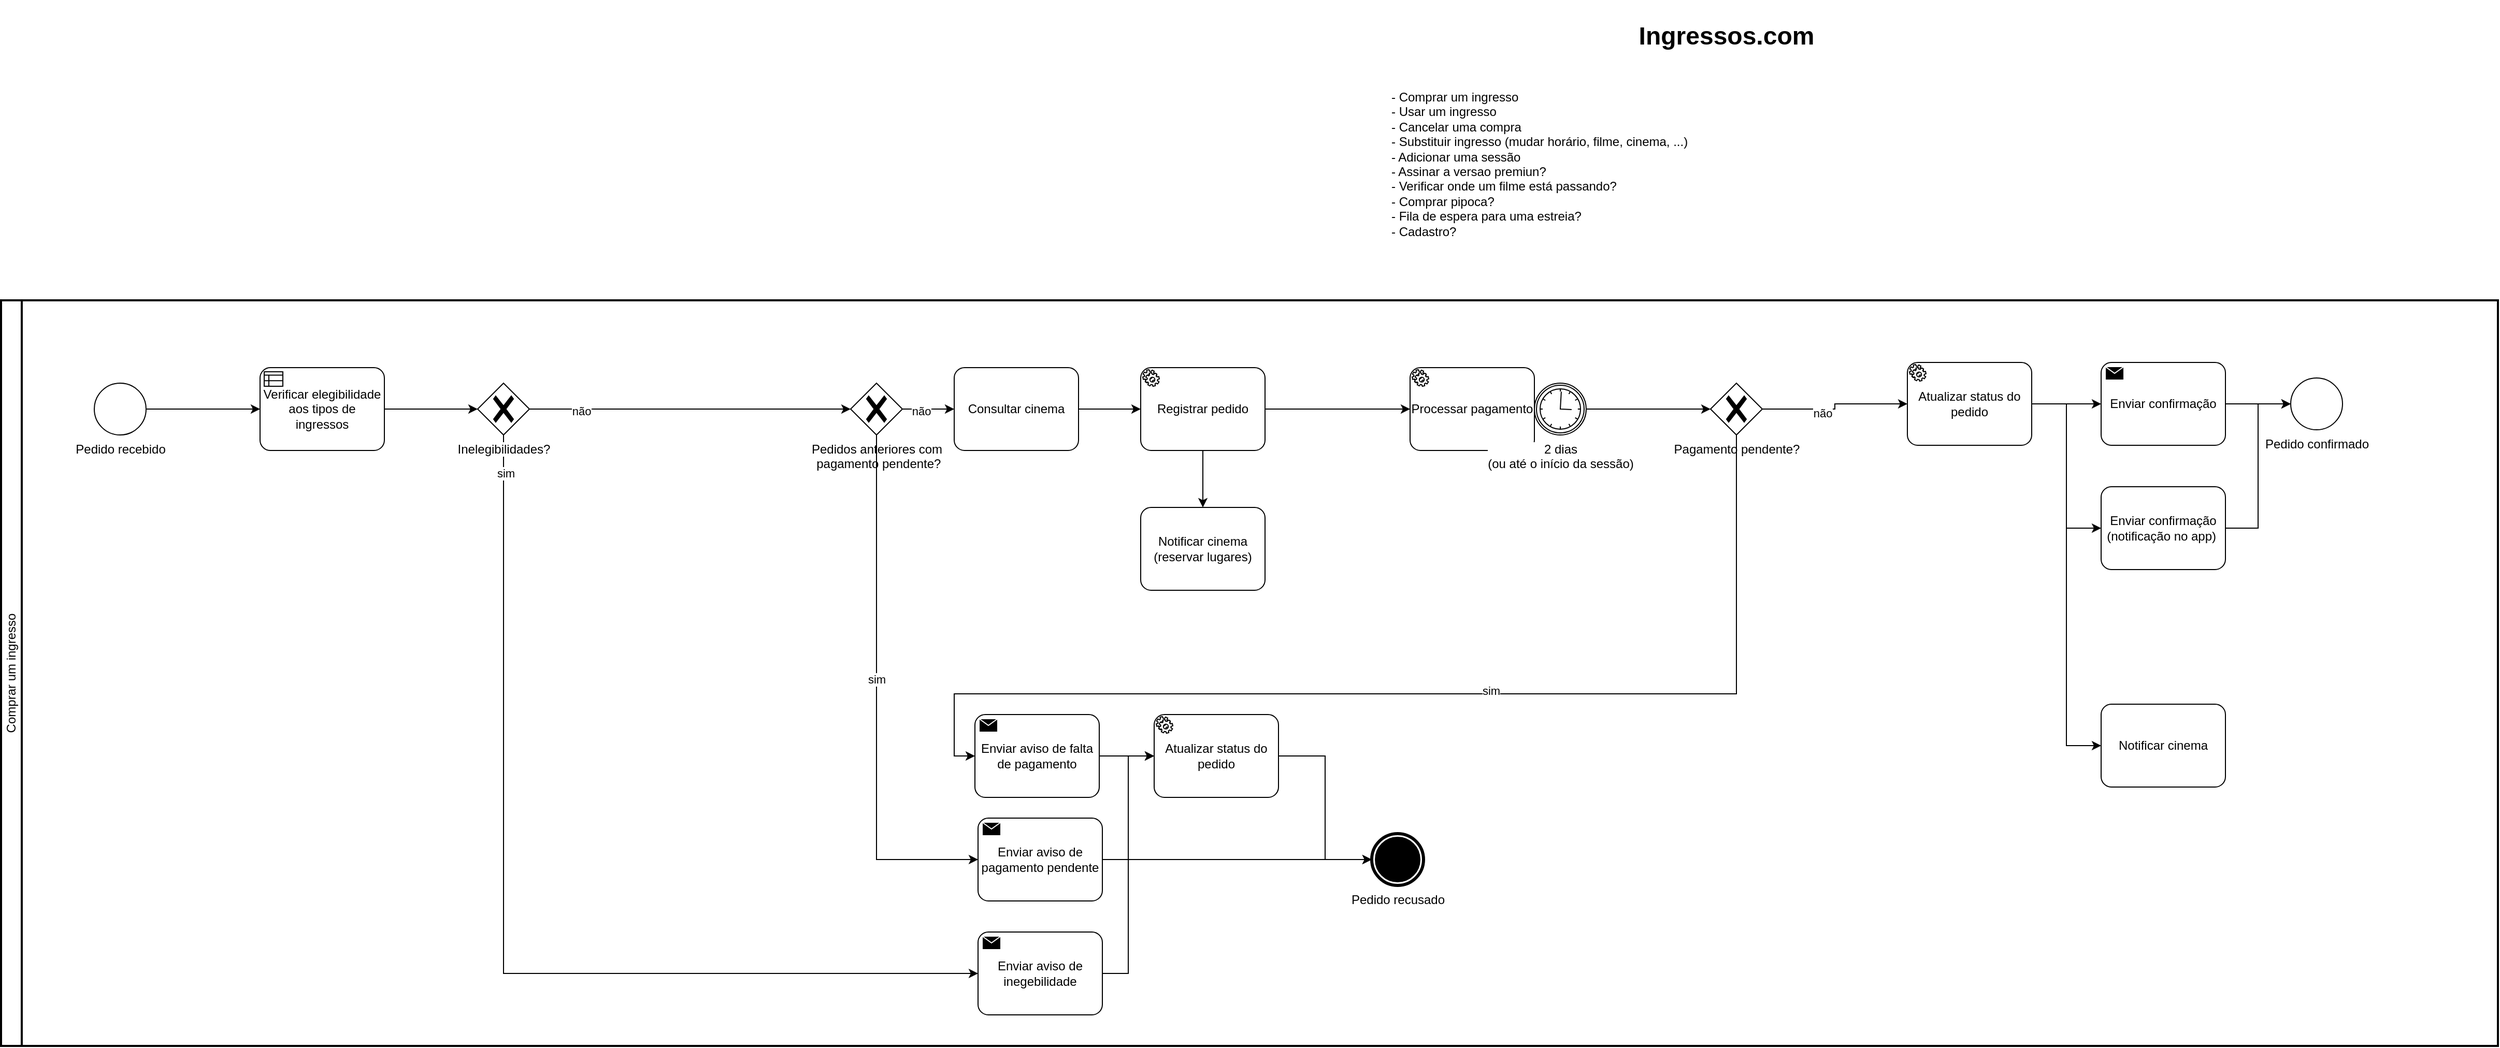 <mxfile version="24.7.16">
  <diagram name="Page-1" id="i0JoWHrgrwpdoupBjsw-">
    <mxGraphModel dx="3155" dy="837" grid="1" gridSize="10" guides="1" tooltips="1" connect="1" arrows="1" fold="1" page="1" pageScale="1" pageWidth="827" pageHeight="1169" math="0" shadow="0">
      <root>
        <mxCell id="0" />
        <mxCell id="1" parent="0" />
        <mxCell id="fopj0CuFSMQbgC9IibL4-1" value="Comprar um ingresso" style="swimlane;html=1;startSize=20;fontStyle=0;collapsible=0;horizontal=0;swimlaneLine=1;swimlaneFillColor=#ffffff;strokeWidth=2;whiteSpace=wrap;" vertex="1" parent="1">
          <mxGeometry x="-1280" y="380" width="2410" height="720" as="geometry" />
        </mxCell>
        <mxCell id="fopj0CuFSMQbgC9IibL4-5" value="Pedido recebido" style="points=[[0.145,0.145,0],[0.5,0,0],[0.855,0.145,0],[1,0.5,0],[0.855,0.855,0],[0.5,1,0],[0.145,0.855,0],[0,0.5,0]];shape=mxgraph.bpmn.event;html=1;verticalLabelPosition=bottom;labelBackgroundColor=#ffffff;verticalAlign=top;align=center;perimeter=ellipsePerimeter;outlineConnect=0;aspect=fixed;outline=standard;symbol=general;" vertex="1" parent="fopj0CuFSMQbgC9IibL4-1">
          <mxGeometry x="90" y="80" width="50" height="50" as="geometry" />
        </mxCell>
        <mxCell id="fopj0CuFSMQbgC9IibL4-7" value="Enviar confirmação" style="points=[[0.25,0,0],[0.5,0,0],[0.75,0,0],[1,0.25,0],[1,0.5,0],[1,0.75,0],[0.75,1,0],[0.5,1,0],[0.25,1,0],[0,0.75,0],[0,0.5,0],[0,0.25,0]];shape=mxgraph.bpmn.task;whiteSpace=wrap;rectStyle=rounded;size=10;html=1;container=1;expand=0;collapsible=0;taskMarker=send;" vertex="1" parent="fopj0CuFSMQbgC9IibL4-1">
          <mxGeometry x="2027" y="60" width="120" height="80" as="geometry" />
        </mxCell>
        <mxCell id="fopj0CuFSMQbgC9IibL4-8" value="Pedido confirmado" style="points=[[0.145,0.145,0],[0.5,0,0],[0.855,0.145,0],[1,0.5,0],[0.855,0.855,0],[0.5,1,0],[0.145,0.855,0],[0,0.5,0]];shape=mxgraph.bpmn.event;html=1;verticalLabelPosition=bottom;labelBackgroundColor=#ffffff;verticalAlign=top;align=center;perimeter=ellipsePerimeter;outlineConnect=0;aspect=fixed;outline=standard;symbol=general;" vertex="1" parent="fopj0CuFSMQbgC9IibL4-1">
          <mxGeometry x="2210" y="75" width="50" height="50" as="geometry" />
        </mxCell>
        <mxCell id="fopj0CuFSMQbgC9IibL4-11" style="edgeStyle=orthogonalEdgeStyle;rounded=0;orthogonalLoop=1;jettySize=auto;html=1;exitX=1;exitY=0.5;exitDx=0;exitDy=0;exitPerimeter=0;entryX=0;entryY=0.5;entryDx=0;entryDy=0;entryPerimeter=0;" edge="1" parent="fopj0CuFSMQbgC9IibL4-1" source="fopj0CuFSMQbgC9IibL4-9" target="fopj0CuFSMQbgC9IibL4-8">
          <mxGeometry relative="1" as="geometry">
            <mxPoint x="1330" y="80" as="targetPoint" />
          </mxGeometry>
        </mxCell>
        <mxCell id="fopj0CuFSMQbgC9IibL4-9" value="Enviar confirmação (notificação no app)&amp;nbsp;" style="points=[[0.25,0,0],[0.5,0,0],[0.75,0,0],[1,0.25,0],[1,0.5,0],[1,0.75,0],[0.75,1,0],[0.5,1,0],[0.25,1,0],[0,0.75,0],[0,0.5,0],[0,0.25,0]];shape=mxgraph.bpmn.task;whiteSpace=wrap;rectStyle=rounded;size=10;html=1;container=1;expand=0;collapsible=0;taskMarker=abstract;" vertex="1" parent="fopj0CuFSMQbgC9IibL4-1">
          <mxGeometry x="2027" y="180" width="120" height="80" as="geometry" />
        </mxCell>
        <mxCell id="fopj0CuFSMQbgC9IibL4-10" style="edgeStyle=orthogonalEdgeStyle;rounded=0;orthogonalLoop=1;jettySize=auto;html=1;exitX=1;exitY=0.5;exitDx=0;exitDy=0;exitPerimeter=0;entryX=0;entryY=0.5;entryDx=0;entryDy=0;entryPerimeter=0;" edge="1" parent="fopj0CuFSMQbgC9IibL4-1" source="fopj0CuFSMQbgC9IibL4-7" target="fopj0CuFSMQbgC9IibL4-8">
          <mxGeometry relative="1" as="geometry" />
        </mxCell>
        <mxCell id="fopj0CuFSMQbgC9IibL4-12" value="Atualizar status do pedido" style="points=[[0.25,0,0],[0.5,0,0],[0.75,0,0],[1,0.25,0],[1,0.5,0],[1,0.75,0],[0.75,1,0],[0.5,1,0],[0.25,1,0],[0,0.75,0],[0,0.5,0],[0,0.25,0]];shape=mxgraph.bpmn.task;whiteSpace=wrap;rectStyle=rounded;size=10;html=1;container=1;expand=0;collapsible=0;taskMarker=service;" vertex="1" parent="fopj0CuFSMQbgC9IibL4-1">
          <mxGeometry x="1840" y="60" width="120" height="80" as="geometry" />
        </mxCell>
        <mxCell id="fopj0CuFSMQbgC9IibL4-13" style="edgeStyle=orthogonalEdgeStyle;rounded=0;orthogonalLoop=1;jettySize=auto;html=1;exitX=1;exitY=0.5;exitDx=0;exitDy=0;exitPerimeter=0;entryX=0;entryY=0.5;entryDx=0;entryDy=0;entryPerimeter=0;" edge="1" parent="fopj0CuFSMQbgC9IibL4-1" source="fopj0CuFSMQbgC9IibL4-12" target="fopj0CuFSMQbgC9IibL4-7">
          <mxGeometry relative="1" as="geometry" />
        </mxCell>
        <mxCell id="fopj0CuFSMQbgC9IibL4-14" style="edgeStyle=orthogonalEdgeStyle;rounded=0;orthogonalLoop=1;jettySize=auto;html=1;exitX=1;exitY=0.5;exitDx=0;exitDy=0;exitPerimeter=0;entryX=0;entryY=0.5;entryDx=0;entryDy=0;entryPerimeter=0;" edge="1" parent="fopj0CuFSMQbgC9IibL4-1" source="fopj0CuFSMQbgC9IibL4-12" target="fopj0CuFSMQbgC9IibL4-9">
          <mxGeometry relative="1" as="geometry" />
        </mxCell>
        <mxCell id="fopj0CuFSMQbgC9IibL4-15" value="Pedidos anteriores com&lt;br&gt;&amp;nbsp;pagamento pendente?" style="points=[[0.25,0.25,0],[0.5,0,0],[0.75,0.25,0],[1,0.5,0],[0.75,0.75,0],[0.5,1,0],[0.25,0.75,0],[0,0.5,0]];shape=mxgraph.bpmn.gateway2;html=1;verticalLabelPosition=bottom;labelBackgroundColor=#ffffff;verticalAlign=top;align=center;perimeter=rhombusPerimeter;outlineConnect=0;outline=none;symbol=none;gwType=exclusive;" vertex="1" parent="fopj0CuFSMQbgC9IibL4-1">
          <mxGeometry x="820" y="80" width="50" height="50" as="geometry" />
        </mxCell>
        <mxCell id="fopj0CuFSMQbgC9IibL4-16" value="Enviar aviso de pagamento pendente" style="points=[[0.25,0,0],[0.5,0,0],[0.75,0,0],[1,0.25,0],[1,0.5,0],[1,0.75,0],[0.75,1,0],[0.5,1,0],[0.25,1,0],[0,0.75,0],[0,0.5,0],[0,0.25,0]];shape=mxgraph.bpmn.task;whiteSpace=wrap;rectStyle=rounded;size=10;html=1;container=1;expand=0;collapsible=0;taskMarker=send;" vertex="1" parent="fopj0CuFSMQbgC9IibL4-1">
          <mxGeometry x="943" y="500" width="120" height="80" as="geometry" />
        </mxCell>
        <mxCell id="fopj0CuFSMQbgC9IibL4-18" value="Processar pagamento" style="points=[[0.25,0,0],[0.5,0,0],[0.75,0,0],[1,0.25,0],[1,0.5,0],[1,0.75,0],[0.75,1,0],[0.5,1,0],[0.25,1,0],[0,0.75,0],[0,0.5,0],[0,0.25,0]];shape=mxgraph.bpmn.task;whiteSpace=wrap;rectStyle=rounded;size=10;html=1;container=1;expand=0;collapsible=0;taskMarker=service;" vertex="1" parent="fopj0CuFSMQbgC9IibL4-1">
          <mxGeometry x="1360" y="65" width="120" height="80" as="geometry" />
        </mxCell>
        <mxCell id="fopj0CuFSMQbgC9IibL4-19" value="Registrar pedido" style="points=[[0.25,0,0],[0.5,0,0],[0.75,0,0],[1,0.25,0],[1,0.5,0],[1,0.75,0],[0.75,1,0],[0.5,1,0],[0.25,1,0],[0,0.75,0],[0,0.5,0],[0,0.25,0]];shape=mxgraph.bpmn.task;whiteSpace=wrap;rectStyle=rounded;size=10;html=1;container=1;expand=0;collapsible=0;taskMarker=service;" vertex="1" parent="fopj0CuFSMQbgC9IibL4-1">
          <mxGeometry x="1100" y="65" width="120" height="80" as="geometry" />
        </mxCell>
        <mxCell id="fopj0CuFSMQbgC9IibL4-21" style="edgeStyle=orthogonalEdgeStyle;rounded=0;orthogonalLoop=1;jettySize=auto;html=1;exitX=0.5;exitY=1;exitDx=0;exitDy=0;exitPerimeter=0;entryX=0;entryY=0.5;entryDx=0;entryDy=0;entryPerimeter=0;" edge="1" parent="fopj0CuFSMQbgC9IibL4-1" source="fopj0CuFSMQbgC9IibL4-15" target="fopj0CuFSMQbgC9IibL4-16">
          <mxGeometry relative="1" as="geometry" />
        </mxCell>
        <mxCell id="fopj0CuFSMQbgC9IibL4-27" value="sim" style="edgeLabel;html=1;align=center;verticalAlign=middle;resizable=0;points=[];" vertex="1" connectable="0" parent="fopj0CuFSMQbgC9IibL4-21">
          <mxGeometry x="-0.073" y="-1" relative="1" as="geometry">
            <mxPoint x="1" as="offset" />
          </mxGeometry>
        </mxCell>
        <mxCell id="fopj0CuFSMQbgC9IibL4-22" value="Pedido recusado" style="points=[[0.145,0.145,0],[0.5,0,0],[0.855,0.145,0],[1,0.5,0],[0.855,0.855,0],[0.5,1,0],[0.145,0.855,0],[0,0.5,0]];shape=mxgraph.bpmn.event;html=1;verticalLabelPosition=bottom;labelBackgroundColor=#ffffff;verticalAlign=top;align=center;perimeter=ellipsePerimeter;outlineConnect=0;aspect=fixed;outline=end;symbol=terminate;" vertex="1" parent="fopj0CuFSMQbgC9IibL4-1">
          <mxGeometry x="1323" y="515" width="50" height="50" as="geometry" />
        </mxCell>
        <mxCell id="fopj0CuFSMQbgC9IibL4-24" value="Atualizar status do pedido" style="points=[[0.25,0,0],[0.5,0,0],[0.75,0,0],[1,0.25,0],[1,0.5,0],[1,0.75,0],[0.75,1,0],[0.5,1,0],[0.25,1,0],[0,0.75,0],[0,0.5,0],[0,0.25,0]];shape=mxgraph.bpmn.task;whiteSpace=wrap;rectStyle=rounded;size=10;html=1;container=1;expand=0;collapsible=0;taskMarker=service;" vertex="1" parent="fopj0CuFSMQbgC9IibL4-1">
          <mxGeometry x="1113" y="400" width="120" height="80" as="geometry" />
        </mxCell>
        <mxCell id="fopj0CuFSMQbgC9IibL4-25" style="edgeStyle=orthogonalEdgeStyle;rounded=0;orthogonalLoop=1;jettySize=auto;html=1;exitX=1;exitY=0.5;exitDx=0;exitDy=0;exitPerimeter=0;entryX=0;entryY=0.5;entryDx=0;entryDy=0;entryPerimeter=0;" edge="1" parent="fopj0CuFSMQbgC9IibL4-1" source="fopj0CuFSMQbgC9IibL4-16" target="fopj0CuFSMQbgC9IibL4-22">
          <mxGeometry relative="1" as="geometry" />
        </mxCell>
        <mxCell id="fopj0CuFSMQbgC9IibL4-26" style="edgeStyle=orthogonalEdgeStyle;rounded=0;orthogonalLoop=1;jettySize=auto;html=1;exitX=1;exitY=0.5;exitDx=0;exitDy=0;exitPerimeter=0;entryX=0;entryY=0.5;entryDx=0;entryDy=0;entryPerimeter=0;" edge="1" parent="fopj0CuFSMQbgC9IibL4-1" source="fopj0CuFSMQbgC9IibL4-24" target="fopj0CuFSMQbgC9IibL4-22">
          <mxGeometry relative="1" as="geometry" />
        </mxCell>
        <mxCell id="fopj0CuFSMQbgC9IibL4-28" style="edgeStyle=orthogonalEdgeStyle;rounded=0;orthogonalLoop=1;jettySize=auto;html=1;exitX=1;exitY=0.5;exitDx=0;exitDy=0;exitPerimeter=0;entryX=0;entryY=0.5;entryDx=0;entryDy=0;entryPerimeter=0;" edge="1" parent="fopj0CuFSMQbgC9IibL4-1" source="fopj0CuFSMQbgC9IibL4-15" target="fopj0CuFSMQbgC9IibL4-53">
          <mxGeometry relative="1" as="geometry" />
        </mxCell>
        <mxCell id="fopj0CuFSMQbgC9IibL4-29" value="não" style="edgeLabel;html=1;align=center;verticalAlign=middle;resizable=0;points=[];" vertex="1" connectable="0" parent="fopj0CuFSMQbgC9IibL4-28">
          <mxGeometry x="-0.299" y="-2" relative="1" as="geometry">
            <mxPoint as="offset" />
          </mxGeometry>
        </mxCell>
        <mxCell id="fopj0CuFSMQbgC9IibL4-30" style="edgeStyle=orthogonalEdgeStyle;rounded=0;orthogonalLoop=1;jettySize=auto;html=1;exitX=1;exitY=0.5;exitDx=0;exitDy=0;exitPerimeter=0;entryX=0;entryY=0.5;entryDx=0;entryDy=0;entryPerimeter=0;" edge="1" parent="fopj0CuFSMQbgC9IibL4-1" source="fopj0CuFSMQbgC9IibL4-5" target="fopj0CuFSMQbgC9IibL4-42">
          <mxGeometry relative="1" as="geometry" />
        </mxCell>
        <mxCell id="fopj0CuFSMQbgC9IibL4-31" style="edgeStyle=orthogonalEdgeStyle;rounded=0;orthogonalLoop=1;jettySize=auto;html=1;exitX=1;exitY=0.5;exitDx=0;exitDy=0;exitPerimeter=0;entryX=0;entryY=0.5;entryDx=0;entryDy=0;entryPerimeter=0;" edge="1" parent="fopj0CuFSMQbgC9IibL4-1" source="fopj0CuFSMQbgC9IibL4-19" target="fopj0CuFSMQbgC9IibL4-18">
          <mxGeometry relative="1" as="geometry" />
        </mxCell>
        <mxCell id="fopj0CuFSMQbgC9IibL4-32" value="Pagamento pendente?" style="points=[[0.25,0.25,0],[0.5,0,0],[0.75,0.25,0],[1,0.5,0],[0.75,0.75,0],[0.5,1,0],[0.25,0.75,0],[0,0.5,0]];shape=mxgraph.bpmn.gateway2;html=1;verticalLabelPosition=bottom;labelBackgroundColor=#ffffff;verticalAlign=top;align=center;perimeter=rhombusPerimeter;outlineConnect=0;outline=none;symbol=none;gwType=exclusive;" vertex="1" parent="fopj0CuFSMQbgC9IibL4-1">
          <mxGeometry x="1650" y="80" width="50" height="50" as="geometry" />
        </mxCell>
        <mxCell id="fopj0CuFSMQbgC9IibL4-34" style="edgeStyle=orthogonalEdgeStyle;rounded=0;orthogonalLoop=1;jettySize=auto;html=1;exitX=1;exitY=0.5;exitDx=0;exitDy=0;exitPerimeter=0;entryX=0;entryY=0.5;entryDx=0;entryDy=0;entryPerimeter=0;" edge="1" parent="fopj0CuFSMQbgC9IibL4-1" source="fopj0CuFSMQbgC9IibL4-18" target="fopj0CuFSMQbgC9IibL4-32">
          <mxGeometry relative="1" as="geometry" />
        </mxCell>
        <mxCell id="fopj0CuFSMQbgC9IibL4-35" style="edgeStyle=orthogonalEdgeStyle;rounded=0;orthogonalLoop=1;jettySize=auto;html=1;exitX=0.5;exitY=1;exitDx=0;exitDy=0;exitPerimeter=0;entryX=0;entryY=0.5;entryDx=0;entryDy=0;entryPerimeter=0;" edge="1" parent="fopj0CuFSMQbgC9IibL4-1" source="fopj0CuFSMQbgC9IibL4-32" target="fopj0CuFSMQbgC9IibL4-43">
          <mxGeometry relative="1" as="geometry">
            <Array as="points">
              <mxPoint x="1675" y="380" />
              <mxPoint x="920" y="380" />
              <mxPoint x="920" y="440" />
            </Array>
          </mxGeometry>
        </mxCell>
        <mxCell id="fopj0CuFSMQbgC9IibL4-36" value="sim" style="edgeLabel;html=1;align=center;verticalAlign=middle;resizable=0;points=[];" vertex="1" connectable="0" parent="fopj0CuFSMQbgC9IibL4-35">
          <mxGeometry x="-0.101" y="-3" relative="1" as="geometry">
            <mxPoint as="offset" />
          </mxGeometry>
        </mxCell>
        <mxCell id="fopj0CuFSMQbgC9IibL4-38" value="2 dias &lt;br&gt;(ou até o início da sessão)" style="points=[[0.145,0.145,0],[0.5,0,0],[0.855,0.145,0],[1,0.5,0],[0.855,0.855,0],[0.5,1,0],[0.145,0.855,0],[0,0.5,0]];shape=mxgraph.bpmn.event;html=1;verticalLabelPosition=bottom;labelBackgroundColor=#ffffff;verticalAlign=top;align=center;perimeter=ellipsePerimeter;outlineConnect=0;aspect=fixed;outline=boundInt;symbol=timer;" vertex="1" parent="fopj0CuFSMQbgC9IibL4-1">
          <mxGeometry x="1480" y="80" width="50" height="50" as="geometry" />
        </mxCell>
        <mxCell id="fopj0CuFSMQbgC9IibL4-39" style="edgeStyle=orthogonalEdgeStyle;rounded=0;orthogonalLoop=1;jettySize=auto;html=1;exitX=1;exitY=0.5;exitDx=0;exitDy=0;exitPerimeter=0;entryX=0;entryY=0.5;entryDx=0;entryDy=0;entryPerimeter=0;" edge="1" parent="fopj0CuFSMQbgC9IibL4-1" source="fopj0CuFSMQbgC9IibL4-32" target="fopj0CuFSMQbgC9IibL4-12">
          <mxGeometry relative="1" as="geometry" />
        </mxCell>
        <mxCell id="fopj0CuFSMQbgC9IibL4-40" value="não" style="edgeLabel;html=1;align=center;verticalAlign=middle;resizable=0;points=[];" vertex="1" connectable="0" parent="fopj0CuFSMQbgC9IibL4-39">
          <mxGeometry x="-0.2" y="-4" relative="1" as="geometry">
            <mxPoint as="offset" />
          </mxGeometry>
        </mxCell>
        <mxCell id="fopj0CuFSMQbgC9IibL4-42" value="Verificar elegibilidade aos tipos de ingressos" style="points=[[0.25,0,0],[0.5,0,0],[0.75,0,0],[1,0.25,0],[1,0.5,0],[1,0.75,0],[0.75,1,0],[0.5,1,0],[0.25,1,0],[0,0.75,0],[0,0.5,0],[0,0.25,0]];shape=mxgraph.bpmn.task;whiteSpace=wrap;rectStyle=rounded;size=10;html=1;container=1;expand=0;collapsible=0;taskMarker=businessRule;" vertex="1" parent="fopj0CuFSMQbgC9IibL4-1">
          <mxGeometry x="250" y="65" width="120" height="80" as="geometry" />
        </mxCell>
        <mxCell id="fopj0CuFSMQbgC9IibL4-43" value="Enviar aviso de falta de pagamento" style="points=[[0.25,0,0],[0.5,0,0],[0.75,0,0],[1,0.25,0],[1,0.5,0],[1,0.75,0],[0.75,1,0],[0.5,1,0],[0.25,1,0],[0,0.75,0],[0,0.5,0],[0,0.25,0]];shape=mxgraph.bpmn.task;whiteSpace=wrap;rectStyle=rounded;size=10;html=1;container=1;expand=0;collapsible=0;taskMarker=send;" vertex="1" parent="fopj0CuFSMQbgC9IibL4-1">
          <mxGeometry x="940" y="400" width="120" height="80" as="geometry" />
        </mxCell>
        <mxCell id="fopj0CuFSMQbgC9IibL4-44" style="edgeStyle=orthogonalEdgeStyle;rounded=0;orthogonalLoop=1;jettySize=auto;html=1;exitX=1;exitY=0.5;exitDx=0;exitDy=0;exitPerimeter=0;entryX=0;entryY=0.5;entryDx=0;entryDy=0;entryPerimeter=0;" edge="1" parent="fopj0CuFSMQbgC9IibL4-1" source="fopj0CuFSMQbgC9IibL4-43" target="fopj0CuFSMQbgC9IibL4-24">
          <mxGeometry relative="1" as="geometry" />
        </mxCell>
        <mxCell id="fopj0CuFSMQbgC9IibL4-45" value="Notificar cinema" style="points=[[0.25,0,0],[0.5,0,0],[0.75,0,0],[1,0.25,0],[1,0.5,0],[1,0.75,0],[0.75,1,0],[0.5,1,0],[0.25,1,0],[0,0.75,0],[0,0.5,0],[0,0.25,0]];shape=mxgraph.bpmn.task;whiteSpace=wrap;rectStyle=rounded;size=10;html=1;container=1;expand=0;collapsible=0;taskMarker=abstract;" vertex="1" parent="fopj0CuFSMQbgC9IibL4-1">
          <mxGeometry x="2027" y="390" width="120" height="80" as="geometry" />
        </mxCell>
        <mxCell id="fopj0CuFSMQbgC9IibL4-46" style="edgeStyle=orthogonalEdgeStyle;rounded=0;orthogonalLoop=1;jettySize=auto;html=1;exitX=1;exitY=0.5;exitDx=0;exitDy=0;exitPerimeter=0;entryX=0;entryY=0.5;entryDx=0;entryDy=0;entryPerimeter=0;" edge="1" parent="fopj0CuFSMQbgC9IibL4-1" source="fopj0CuFSMQbgC9IibL4-12" target="fopj0CuFSMQbgC9IibL4-45">
          <mxGeometry relative="1" as="geometry" />
        </mxCell>
        <mxCell id="fopj0CuFSMQbgC9IibL4-57" style="edgeStyle=orthogonalEdgeStyle;rounded=0;orthogonalLoop=1;jettySize=auto;html=1;exitX=0.5;exitY=1;exitDx=0;exitDy=0;exitPerimeter=0;entryX=0;entryY=0.5;entryDx=0;entryDy=0;entryPerimeter=0;" edge="1" parent="fopj0CuFSMQbgC9IibL4-1" source="fopj0CuFSMQbgC9IibL4-47" target="fopj0CuFSMQbgC9IibL4-55">
          <mxGeometry relative="1" as="geometry">
            <mxPoint x="940" y="650" as="targetPoint" />
          </mxGeometry>
        </mxCell>
        <mxCell id="fopj0CuFSMQbgC9IibL4-58" value="sim" style="edgeLabel;html=1;align=center;verticalAlign=middle;resizable=0;points=[];" vertex="1" connectable="0" parent="fopj0CuFSMQbgC9IibL4-57">
          <mxGeometry x="-0.924" y="2" relative="1" as="geometry">
            <mxPoint as="offset" />
          </mxGeometry>
        </mxCell>
        <mxCell id="fopj0CuFSMQbgC9IibL4-47" value="Inelegibilidades?" style="points=[[0.25,0.25,0],[0.5,0,0],[0.75,0.25,0],[1,0.5,0],[0.75,0.75,0],[0.5,1,0],[0.25,0.75,0],[0,0.5,0]];shape=mxgraph.bpmn.gateway2;html=1;verticalLabelPosition=bottom;labelBackgroundColor=#ffffff;verticalAlign=top;align=center;perimeter=rhombusPerimeter;outlineConnect=0;outline=none;symbol=none;gwType=exclusive;" vertex="1" parent="fopj0CuFSMQbgC9IibL4-1">
          <mxGeometry x="460" y="80" width="50" height="50" as="geometry" />
        </mxCell>
        <mxCell id="fopj0CuFSMQbgC9IibL4-48" style="edgeStyle=orthogonalEdgeStyle;rounded=0;orthogonalLoop=1;jettySize=auto;html=1;exitX=1;exitY=0.5;exitDx=0;exitDy=0;exitPerimeter=0;entryX=0;entryY=0.5;entryDx=0;entryDy=0;entryPerimeter=0;" edge="1" parent="fopj0CuFSMQbgC9IibL4-1" source="fopj0CuFSMQbgC9IibL4-42" target="fopj0CuFSMQbgC9IibL4-47">
          <mxGeometry relative="1" as="geometry" />
        </mxCell>
        <mxCell id="fopj0CuFSMQbgC9IibL4-49" style="edgeStyle=orthogonalEdgeStyle;rounded=0;orthogonalLoop=1;jettySize=auto;html=1;exitX=1;exitY=0.5;exitDx=0;exitDy=0;exitPerimeter=0;entryX=0;entryY=0.5;entryDx=0;entryDy=0;entryPerimeter=0;" edge="1" parent="fopj0CuFSMQbgC9IibL4-1" source="fopj0CuFSMQbgC9IibL4-47" target="fopj0CuFSMQbgC9IibL4-15">
          <mxGeometry relative="1" as="geometry" />
        </mxCell>
        <mxCell id="fopj0CuFSMQbgC9IibL4-50" value="não" style="edgeLabel;html=1;align=center;verticalAlign=middle;resizable=0;points=[];" vertex="1" connectable="0" parent="fopj0CuFSMQbgC9IibL4-49">
          <mxGeometry x="-0.679" y="-2" relative="1" as="geometry">
            <mxPoint as="offset" />
          </mxGeometry>
        </mxCell>
        <mxCell id="fopj0CuFSMQbgC9IibL4-51" value="Notificar cinema&lt;br&gt;(reservar lugares)" style="points=[[0.25,0,0],[0.5,0,0],[0.75,0,0],[1,0.25,0],[1,0.5,0],[1,0.75,0],[0.75,1,0],[0.5,1,0],[0.25,1,0],[0,0.75,0],[0,0.5,0],[0,0.25,0]];shape=mxgraph.bpmn.task;whiteSpace=wrap;rectStyle=rounded;size=10;html=1;container=1;expand=0;collapsible=0;taskMarker=abstract;" vertex="1" parent="fopj0CuFSMQbgC9IibL4-1">
          <mxGeometry x="1100" y="200" width="120" height="80" as="geometry" />
        </mxCell>
        <mxCell id="fopj0CuFSMQbgC9IibL4-52" style="edgeStyle=orthogonalEdgeStyle;rounded=0;orthogonalLoop=1;jettySize=auto;html=1;exitX=0.5;exitY=1;exitDx=0;exitDy=0;exitPerimeter=0;entryX=0.5;entryY=0;entryDx=0;entryDy=0;entryPerimeter=0;" edge="1" parent="fopj0CuFSMQbgC9IibL4-1" source="fopj0CuFSMQbgC9IibL4-19" target="fopj0CuFSMQbgC9IibL4-51">
          <mxGeometry relative="1" as="geometry" />
        </mxCell>
        <mxCell id="fopj0CuFSMQbgC9IibL4-53" value="Consultar cinema" style="points=[[0.25,0,0],[0.5,0,0],[0.75,0,0],[1,0.25,0],[1,0.5,0],[1,0.75,0],[0.75,1,0],[0.5,1,0],[0.25,1,0],[0,0.75,0],[0,0.5,0],[0,0.25,0]];shape=mxgraph.bpmn.task;whiteSpace=wrap;rectStyle=rounded;size=10;html=1;container=1;expand=0;collapsible=0;taskMarker=abstract;" vertex="1" parent="fopj0CuFSMQbgC9IibL4-1">
          <mxGeometry x="920" y="65" width="120" height="80" as="geometry" />
        </mxCell>
        <mxCell id="fopj0CuFSMQbgC9IibL4-54" style="edgeStyle=orthogonalEdgeStyle;rounded=0;orthogonalLoop=1;jettySize=auto;html=1;exitX=1;exitY=0.5;exitDx=0;exitDy=0;exitPerimeter=0;entryX=0;entryY=0.5;entryDx=0;entryDy=0;entryPerimeter=0;" edge="1" parent="fopj0CuFSMQbgC9IibL4-1" source="fopj0CuFSMQbgC9IibL4-53" target="fopj0CuFSMQbgC9IibL4-19">
          <mxGeometry relative="1" as="geometry" />
        </mxCell>
        <mxCell id="fopj0CuFSMQbgC9IibL4-55" value="Enviar aviso de inegebilidade" style="points=[[0.25,0,0],[0.5,0,0],[0.75,0,0],[1,0.25,0],[1,0.5,0],[1,0.75,0],[0.75,1,0],[0.5,1,0],[0.25,1,0],[0,0.75,0],[0,0.5,0],[0,0.25,0]];shape=mxgraph.bpmn.task;whiteSpace=wrap;rectStyle=rounded;size=10;html=1;container=1;expand=0;collapsible=0;taskMarker=send;" vertex="1" parent="fopj0CuFSMQbgC9IibL4-1">
          <mxGeometry x="943" y="610" width="120" height="80" as="geometry" />
        </mxCell>
        <mxCell id="fopj0CuFSMQbgC9IibL4-56" style="edgeStyle=orthogonalEdgeStyle;rounded=0;orthogonalLoop=1;jettySize=auto;html=1;exitX=1;exitY=0.5;exitDx=0;exitDy=0;exitPerimeter=0;entryX=0;entryY=0.5;entryDx=0;entryDy=0;entryPerimeter=0;" edge="1" parent="fopj0CuFSMQbgC9IibL4-1" source="fopj0CuFSMQbgC9IibL4-55" target="fopj0CuFSMQbgC9IibL4-24">
          <mxGeometry relative="1" as="geometry" />
        </mxCell>
        <mxCell id="fopj0CuFSMQbgC9IibL4-3" value="Ingressos.com" style="text;strokeColor=none;fillColor=none;html=1;fontSize=24;fontStyle=1;verticalAlign=middle;align=center;" vertex="1" parent="1">
          <mxGeometry x="260" y="90" width="250" height="70" as="geometry" />
        </mxCell>
        <mxCell id="fopj0CuFSMQbgC9IibL4-4" value="- Comprar um ingresso&lt;div&gt;- Usar um ingresso&lt;/div&gt;&lt;div&gt;- Cancelar uma compra&lt;/div&gt;&lt;div&gt;- Substituir ingresso (mudar horário, filme, cinema, ...)&lt;br&gt;&lt;div&gt;- Adicionar uma sessão&lt;/div&gt;&lt;/div&gt;&lt;div&gt;- Assinar a versao premiun?&lt;/div&gt;&lt;div&gt;- Verificar onde um filme está passando?&lt;/div&gt;&lt;div&gt;- Comprar pipoca?&lt;/div&gt;&lt;div&gt;- Fila de espera para uma estreia?&lt;/div&gt;&lt;div&gt;- Cadastro?&lt;/div&gt;" style="text;html=1;align=left;verticalAlign=top;whiteSpace=wrap;rounded=0;" vertex="1" parent="1">
          <mxGeometry x="60" y="170" width="290" height="170" as="geometry" />
        </mxCell>
      </root>
    </mxGraphModel>
  </diagram>
</mxfile>
